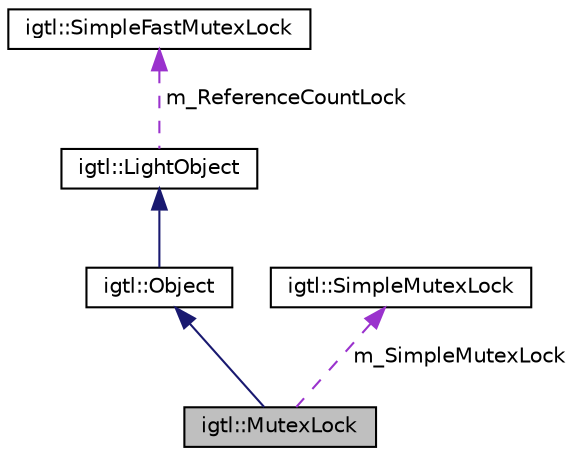 digraph "igtl::MutexLock"
{
  edge [fontname="Helvetica",fontsize="10",labelfontname="Helvetica",labelfontsize="10"];
  node [fontname="Helvetica",fontsize="10",shape=record];
  Node1 [label="igtl::MutexLock",height=0.2,width=0.4,color="black", fillcolor="grey75", style="filled", fontcolor="black"];
  Node2 -> Node1 [dir="back",color="midnightblue",fontsize="10",style="solid",fontname="Helvetica"];
  Node2 [label="igtl::Object",height=0.2,width=0.4,color="black", fillcolor="white", style="filled",URL="$classigtl_1_1Object.html",tooltip="Base class for most igtl classes. "];
  Node3 -> Node2 [dir="back",color="midnightblue",fontsize="10",style="solid",fontname="Helvetica"];
  Node3 [label="igtl::LightObject",height=0.2,width=0.4,color="black", fillcolor="white", style="filled",URL="$classigtl_1_1LightObject.html",tooltip="Light weight base class for most igtl classes. "];
  Node4 -> Node3 [dir="back",color="darkorchid3",fontsize="10",style="dashed",label=" m_ReferenceCountLock" ,fontname="Helvetica"];
  Node4 [label="igtl::SimpleFastMutexLock",height=0.2,width=0.4,color="black", fillcolor="white", style="filled",URL="$classigtl_1_1SimpleFastMutexLock.html",tooltip="Critical section locking class that can be allocated on the stack. "];
  Node5 -> Node1 [dir="back",color="darkorchid3",fontsize="10",style="dashed",label=" m_SimpleMutexLock" ,fontname="Helvetica"];
  Node5 [label="igtl::SimpleMutexLock",height=0.2,width=0.4,color="black", fillcolor="white", style="filled",URL="$classigtl_1_1SimpleMutexLock.html",tooltip="Simple mutual exclusion locking class. "];
}

